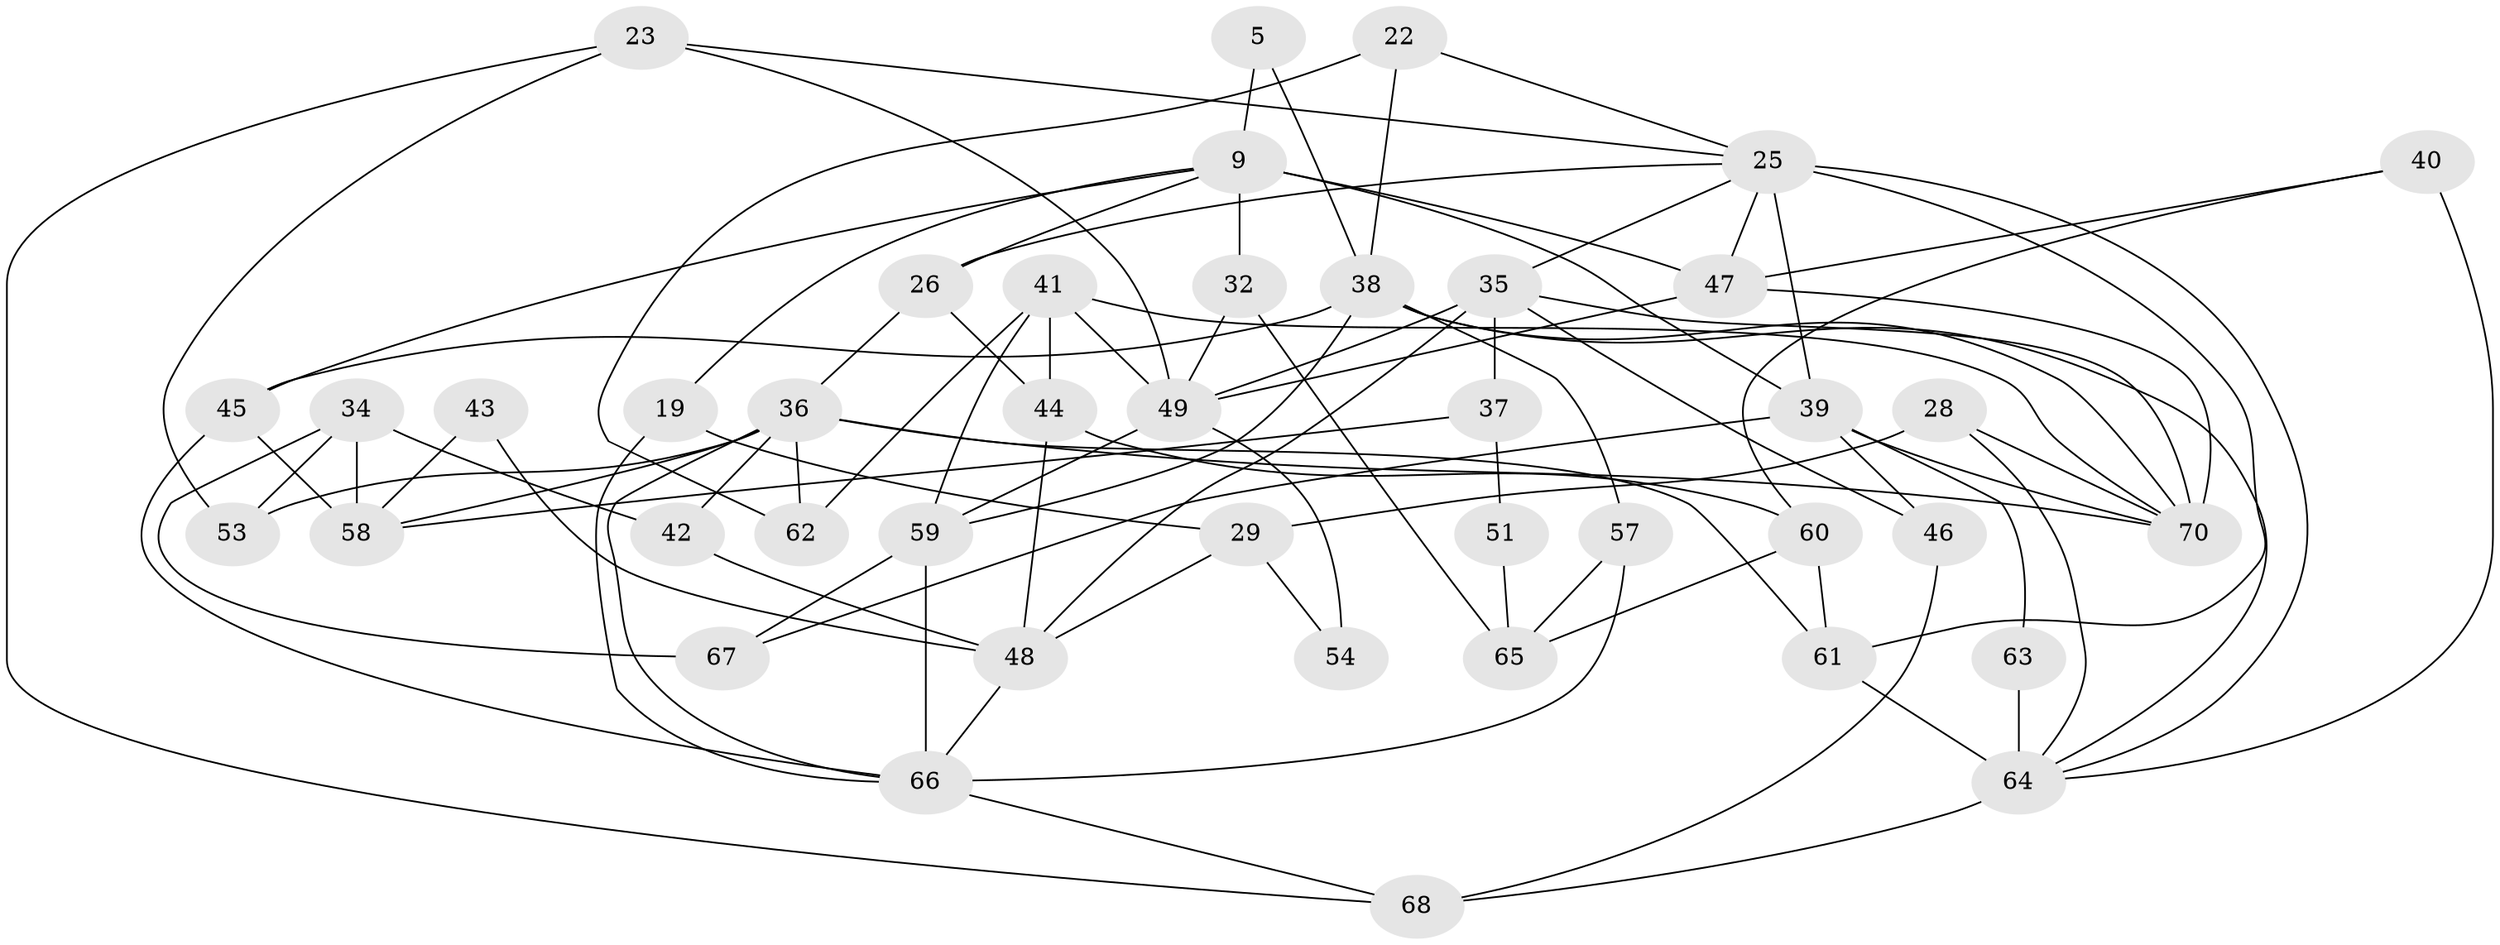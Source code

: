 // original degree distribution, {2: 0.08571428571428572, 7: 0.02857142857142857, 3: 0.35714285714285715, 4: 0.2571428571428571, 8: 0.014285714285714285, 6: 0.12857142857142856, 5: 0.12857142857142856}
// Generated by graph-tools (version 1.1) at 2025/52/03/04/25 21:52:35]
// undirected, 42 vertices, 91 edges
graph export_dot {
graph [start="1"]
  node [color=gray90,style=filled];
  5;
  9;
  19;
  22;
  23;
  25 [super="+14"];
  26 [super="+11"];
  28;
  29;
  32;
  34 [super="+30"];
  35;
  36 [super="+15+24"];
  37;
  38 [super="+20"];
  39 [super="+2+33"];
  40;
  41;
  42;
  43;
  44;
  45 [super="+10"];
  46;
  47 [super="+6"];
  48 [super="+31"];
  49 [super="+12+17+21"];
  51;
  53;
  54;
  57;
  58 [super="+27"];
  59 [super="+52"];
  60 [super="+50"];
  61;
  62;
  63 [super="+55"];
  64 [super="+8"];
  65;
  66 [super="+1+7"];
  67;
  68;
  70 [super="+16+69"];
  5 -- 9;
  5 -- 38;
  9 -- 47;
  9 -- 19;
  9 -- 26;
  9 -- 32;
  9 -- 45 [weight=2];
  9 -- 39;
  19 -- 29;
  19 -- 66;
  22 -- 38;
  22 -- 25;
  22 -- 62;
  23 -- 68;
  23 -- 53;
  23 -- 25;
  23 -- 49;
  25 -- 61 [weight=2];
  25 -- 47;
  25 -- 39 [weight=2];
  25 -- 64;
  25 -- 35;
  25 -- 26;
  26 -- 44 [weight=2];
  26 -- 36;
  28 -- 29;
  28 -- 64;
  28 -- 70;
  29 -- 54;
  29 -- 48;
  32 -- 65;
  32 -- 49;
  34 -- 67 [weight=2];
  34 -- 53;
  34 -- 42;
  34 -- 58;
  35 -- 37;
  35 -- 46;
  35 -- 48 [weight=2];
  35 -- 49;
  35 -- 70;
  36 -- 70 [weight=4];
  36 -- 66;
  36 -- 58;
  36 -- 62;
  36 -- 53;
  36 -- 42;
  36 -- 61;
  37 -- 51;
  37 -- 58;
  38 -- 45;
  38 -- 59 [weight=2];
  38 -- 57;
  38 -- 64;
  38 -- 70;
  39 -- 63 [weight=2];
  39 -- 67;
  39 -- 46;
  39 -- 70 [weight=2];
  40 -- 60 [weight=2];
  40 -- 64;
  40 -- 47;
  41 -- 44;
  41 -- 49;
  41 -- 59 [weight=2];
  41 -- 62;
  41 -- 70;
  42 -- 48;
  43 -- 48;
  43 -- 58;
  44 -- 60;
  44 -- 48;
  45 -- 58 [weight=2];
  45 -- 66;
  46 -- 68;
  47 -- 49;
  47 -- 70;
  48 -- 66;
  49 -- 54 [weight=2];
  49 -- 59;
  51 -- 65;
  57 -- 66;
  57 -- 65;
  59 -- 66;
  59 -- 67;
  60 -- 65;
  60 -- 61;
  61 -- 64;
  63 -- 64 [weight=3];
  64 -- 68;
  66 -- 68;
}
